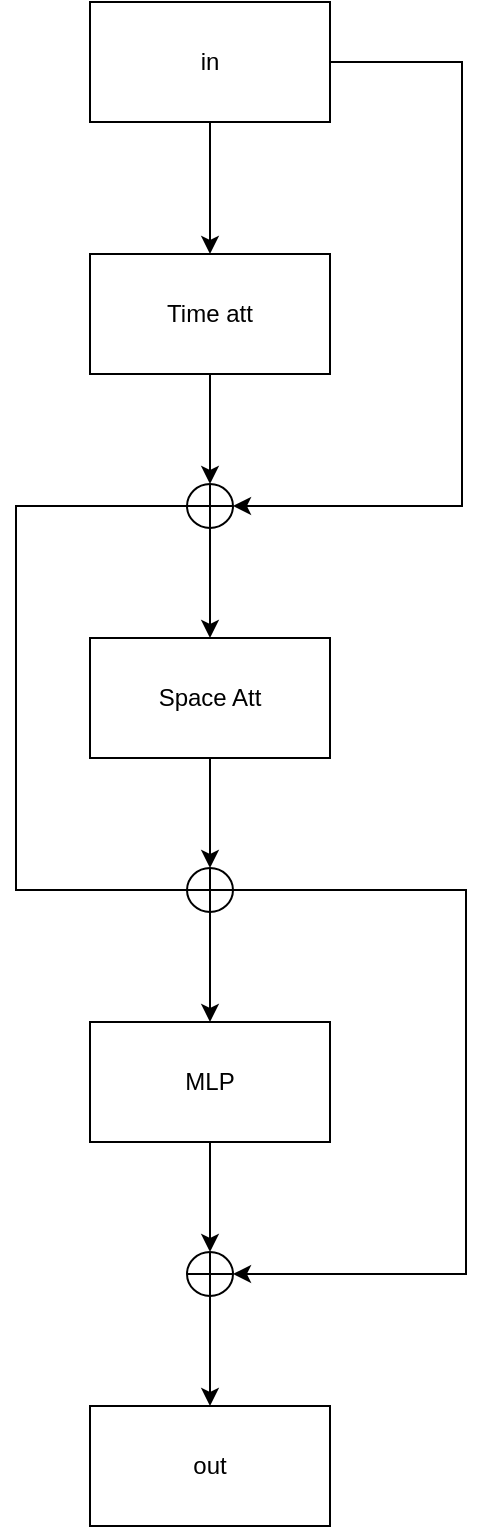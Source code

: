 <mxfile version="16.5.1" type="device" pages="4"><diagram id="JJDnYeJcHWKxNspa1NH0" name="TimeSFormer"><mxGraphModel dx="1531" dy="1115" grid="0" gridSize="10" guides="1" tooltips="1" connect="1" arrows="1" fold="1" page="0" pageScale="1" pageWidth="1169" pageHeight="827" math="0" shadow="0"><root><mxCell id="0"/><mxCell id="1" parent="0"/><mxCell id="ovnmLEkV5xAhvyAgFO9T-3" style="edgeStyle=orthogonalEdgeStyle;rounded=0;orthogonalLoop=1;jettySize=auto;html=1;" edge="1" parent="1" source="ovnmLEkV5xAhvyAgFO9T-1" target="ovnmLEkV5xAhvyAgFO9T-2"><mxGeometry relative="1" as="geometry"/></mxCell><mxCell id="ovnmLEkV5xAhvyAgFO9T-6" style="edgeStyle=orthogonalEdgeStyle;rounded=0;orthogonalLoop=1;jettySize=auto;html=1;entryX=1;entryY=0.5;entryDx=0;entryDy=0;" edge="1" parent="1" source="ovnmLEkV5xAhvyAgFO9T-1" target="ovnmLEkV5xAhvyAgFO9T-4"><mxGeometry relative="1" as="geometry"><Array as="points"><mxPoint x="-467" y="161"/><mxPoint x="-467" y="383"/></Array></mxGeometry></mxCell><mxCell id="ovnmLEkV5xAhvyAgFO9T-1" value="in" style="rounded=0;whiteSpace=wrap;html=1;" vertex="1" parent="1"><mxGeometry x="-653" y="131" width="120" height="60" as="geometry"/></mxCell><mxCell id="ovnmLEkV5xAhvyAgFO9T-5" style="edgeStyle=orthogonalEdgeStyle;rounded=0;orthogonalLoop=1;jettySize=auto;html=1;entryX=0.5;entryY=0;entryDx=0;entryDy=0;" edge="1" parent="1" source="ovnmLEkV5xAhvyAgFO9T-2" target="ovnmLEkV5xAhvyAgFO9T-4"><mxGeometry relative="1" as="geometry"/></mxCell><mxCell id="ovnmLEkV5xAhvyAgFO9T-2" value="Time att" style="rounded=0;whiteSpace=wrap;html=1;" vertex="1" parent="1"><mxGeometry x="-653" y="257" width="120" height="60" as="geometry"/></mxCell><mxCell id="ovnmLEkV5xAhvyAgFO9T-8" style="edgeStyle=orthogonalEdgeStyle;rounded=0;orthogonalLoop=1;jettySize=auto;html=1;" edge="1" parent="1" source="ovnmLEkV5xAhvyAgFO9T-4" target="ovnmLEkV5xAhvyAgFO9T-7"><mxGeometry relative="1" as="geometry"/></mxCell><mxCell id="ovnmLEkV5xAhvyAgFO9T-11" style="edgeStyle=orthogonalEdgeStyle;rounded=0;orthogonalLoop=1;jettySize=auto;html=1;entryX=1;entryY=0.5;entryDx=0;entryDy=0;" edge="1" parent="1" source="ovnmLEkV5xAhvyAgFO9T-4" target="ovnmLEkV5xAhvyAgFO9T-9"><mxGeometry relative="1" as="geometry"><Array as="points"><mxPoint x="-690" y="383"/><mxPoint x="-690" y="575"/></Array></mxGeometry></mxCell><mxCell id="ovnmLEkV5xAhvyAgFO9T-4" value="" style="shape=orEllipse;perimeter=ellipsePerimeter;whiteSpace=wrap;html=1;backgroundOutline=1;" vertex="1" parent="1"><mxGeometry x="-604.5" y="372" width="23" height="22" as="geometry"/></mxCell><mxCell id="ovnmLEkV5xAhvyAgFO9T-10" style="edgeStyle=orthogonalEdgeStyle;rounded=0;orthogonalLoop=1;jettySize=auto;html=1;entryX=0.5;entryY=0;entryDx=0;entryDy=0;" edge="1" parent="1" source="ovnmLEkV5xAhvyAgFO9T-7" target="ovnmLEkV5xAhvyAgFO9T-9"><mxGeometry relative="1" as="geometry"/></mxCell><mxCell id="ovnmLEkV5xAhvyAgFO9T-7" value="Space Att" style="rounded=0;whiteSpace=wrap;html=1;" vertex="1" parent="1"><mxGeometry x="-653" y="449" width="120" height="60" as="geometry"/></mxCell><mxCell id="ovnmLEkV5xAhvyAgFO9T-15" style="edgeStyle=orthogonalEdgeStyle;rounded=0;orthogonalLoop=1;jettySize=auto;html=1;entryX=1;entryY=0.5;entryDx=0;entryDy=0;" edge="1" parent="1" source="ovnmLEkV5xAhvyAgFO9T-9" target="ovnmLEkV5xAhvyAgFO9T-14"><mxGeometry relative="1" as="geometry"><Array as="points"><mxPoint x="-465" y="575"/><mxPoint x="-465" y="767"/></Array></mxGeometry></mxCell><mxCell id="ovnmLEkV5xAhvyAgFO9T-16" style="edgeStyle=orthogonalEdgeStyle;rounded=0;orthogonalLoop=1;jettySize=auto;html=1;" edge="1" parent="1" source="ovnmLEkV5xAhvyAgFO9T-9" target="ovnmLEkV5xAhvyAgFO9T-13"><mxGeometry relative="1" as="geometry"/></mxCell><mxCell id="ovnmLEkV5xAhvyAgFO9T-9" value="" style="shape=orEllipse;perimeter=ellipsePerimeter;whiteSpace=wrap;html=1;backgroundOutline=1;" vertex="1" parent="1"><mxGeometry x="-604.5" y="564" width="23" height="22" as="geometry"/></mxCell><mxCell id="ovnmLEkV5xAhvyAgFO9T-17" style="edgeStyle=orthogonalEdgeStyle;rounded=0;orthogonalLoop=1;jettySize=auto;html=1;entryX=0.5;entryY=0;entryDx=0;entryDy=0;" edge="1" parent="1" source="ovnmLEkV5xAhvyAgFO9T-13" target="ovnmLEkV5xAhvyAgFO9T-14"><mxGeometry relative="1" as="geometry"/></mxCell><mxCell id="ovnmLEkV5xAhvyAgFO9T-13" value="MLP" style="rounded=0;whiteSpace=wrap;html=1;" vertex="1" parent="1"><mxGeometry x="-653" y="641" width="120" height="60" as="geometry"/></mxCell><mxCell id="ovnmLEkV5xAhvyAgFO9T-19" style="edgeStyle=orthogonalEdgeStyle;rounded=0;orthogonalLoop=1;jettySize=auto;html=1;" edge="1" parent="1" source="ovnmLEkV5xAhvyAgFO9T-14" target="ovnmLEkV5xAhvyAgFO9T-18"><mxGeometry relative="1" as="geometry"/></mxCell><mxCell id="ovnmLEkV5xAhvyAgFO9T-14" value="" style="shape=orEllipse;perimeter=ellipsePerimeter;whiteSpace=wrap;html=1;backgroundOutline=1;" vertex="1" parent="1"><mxGeometry x="-604.5" y="756" width="23" height="22" as="geometry"/></mxCell><mxCell id="ovnmLEkV5xAhvyAgFO9T-18" value="out" style="rounded=0;whiteSpace=wrap;html=1;" vertex="1" parent="1"><mxGeometry x="-653" y="833" width="120" height="60" as="geometry"/></mxCell></root></mxGraphModel></diagram><diagram id="9PQQbN0D7bxH7EXGZtPE" name="Adapter"><mxGraphModel dx="1796" dy="1622" grid="0" gridSize="10" guides="1" tooltips="1" connect="1" arrows="1" fold="1" page="1" pageScale="1" pageWidth="1169" pageHeight="827" math="0" shadow="0"><root><mxCell id="yl2LVaqMwLpwz9olfKUo-0"/><mxCell id="yl2LVaqMwLpwz9olfKUo-1" parent="yl2LVaqMwLpwz9olfKUo-0"/><mxCell id="o_lW2avrvo4OR41x7L1P-0" value="Option 1" style="text;html=1;strokeColor=none;fillColor=none;align=center;verticalAlign=middle;whiteSpace=wrap;rounded=0;" vertex="1" parent="yl2LVaqMwLpwz9olfKUo-1"><mxGeometry x="-1158" y="10" width="60" height="30" as="geometry"/></mxCell><mxCell id="o_lW2avrvo4OR41x7L1P-1" style="edgeStyle=orthogonalEdgeStyle;rounded=0;orthogonalLoop=1;jettySize=auto;html=1;" edge="1" parent="yl2LVaqMwLpwz9olfKUo-1" source="o_lW2avrvo4OR41x7L1P-3" target="o_lW2avrvo4OR41x7L1P-5"><mxGeometry relative="1" as="geometry"/></mxCell><mxCell id="o_lW2avrvo4OR41x7L1P-2" style="edgeStyle=orthogonalEdgeStyle;rounded=0;orthogonalLoop=1;jettySize=auto;html=1;entryX=1;entryY=0.5;entryDx=0;entryDy=0;" edge="1" parent="yl2LVaqMwLpwz9olfKUo-1" source="o_lW2avrvo4OR41x7L1P-3" target="o_lW2avrvo4OR41x7L1P-8"><mxGeometry relative="1" as="geometry"><Array as="points"><mxPoint x="-793" y="59"/><mxPoint x="-793" y="281"/></Array></mxGeometry></mxCell><mxCell id="o_lW2avrvo4OR41x7L1P-3" value="in" style="rounded=0;whiteSpace=wrap;html=1;" vertex="1" parent="yl2LVaqMwLpwz9olfKUo-1"><mxGeometry x="-979" y="29" width="120" height="60" as="geometry"/></mxCell><mxCell id="o_lW2avrvo4OR41x7L1P-24" style="edgeStyle=orthogonalEdgeStyle;rounded=0;orthogonalLoop=1;jettySize=auto;html=1;" edge="1" parent="yl2LVaqMwLpwz9olfKUo-1" source="o_lW2avrvo4OR41x7L1P-5" target="o_lW2avrvo4OR41x7L1P-21"><mxGeometry relative="1" as="geometry"/></mxCell><mxCell id="o_lW2avrvo4OR41x7L1P-5" value="Time att" style="rounded=0;whiteSpace=wrap;html=1;" vertex="1" parent="yl2LVaqMwLpwz9olfKUo-1"><mxGeometry x="-979" y="112" width="120" height="60" as="geometry"/></mxCell><mxCell id="o_lW2avrvo4OR41x7L1P-6" style="edgeStyle=orthogonalEdgeStyle;rounded=0;orthogonalLoop=1;jettySize=auto;html=1;" edge="1" parent="yl2LVaqMwLpwz9olfKUo-1" source="o_lW2avrvo4OR41x7L1P-8" target="o_lW2avrvo4OR41x7L1P-10"><mxGeometry relative="1" as="geometry"/></mxCell><mxCell id="o_lW2avrvo4OR41x7L1P-7" style="edgeStyle=orthogonalEdgeStyle;rounded=0;orthogonalLoop=1;jettySize=auto;html=1;entryX=0;entryY=0.5;entryDx=0;entryDy=0;" edge="1" parent="yl2LVaqMwLpwz9olfKUo-1" source="o_lW2avrvo4OR41x7L1P-8" target="o_lW2avrvo4OR41x7L1P-13"><mxGeometry relative="1" as="geometry"><Array as="points"><mxPoint x="-1013" y="281"/><mxPoint x="-1013" y="491"/></Array></mxGeometry></mxCell><mxCell id="o_lW2avrvo4OR41x7L1P-8" value="" style="shape=orEllipse;perimeter=ellipsePerimeter;whiteSpace=wrap;html=1;backgroundOutline=1;" vertex="1" parent="yl2LVaqMwLpwz9olfKUo-1"><mxGeometry x="-930.5" y="270" width="23" height="22" as="geometry"/></mxCell><mxCell id="o_lW2avrvo4OR41x7L1P-28" style="edgeStyle=orthogonalEdgeStyle;rounded=0;orthogonalLoop=1;jettySize=auto;html=1;" edge="1" parent="yl2LVaqMwLpwz9olfKUo-1" source="o_lW2avrvo4OR41x7L1P-10" target="o_lW2avrvo4OR41x7L1P-27"><mxGeometry relative="1" as="geometry"/></mxCell><mxCell id="o_lW2avrvo4OR41x7L1P-10" value="Space Att" style="rounded=0;whiteSpace=wrap;html=1;" vertex="1" parent="yl2LVaqMwLpwz9olfKUo-1"><mxGeometry x="-979" y="308" width="120" height="60" as="geometry"/></mxCell><mxCell id="o_lW2avrvo4OR41x7L1P-11" style="edgeStyle=orthogonalEdgeStyle;rounded=0;orthogonalLoop=1;jettySize=auto;html=1;entryX=1;entryY=0.5;entryDx=0;entryDy=0;" edge="1" parent="yl2LVaqMwLpwz9olfKUo-1" source="o_lW2avrvo4OR41x7L1P-13" target="o_lW2avrvo4OR41x7L1P-17"><mxGeometry relative="1" as="geometry"><Array as="points"><mxPoint x="-784" y="491"/><mxPoint x="-784" y="693"/></Array></mxGeometry></mxCell><mxCell id="o_lW2avrvo4OR41x7L1P-12" style="edgeStyle=orthogonalEdgeStyle;rounded=0;orthogonalLoop=1;jettySize=auto;html=1;" edge="1" parent="yl2LVaqMwLpwz9olfKUo-1" source="o_lW2avrvo4OR41x7L1P-13" target="o_lW2avrvo4OR41x7L1P-15"><mxGeometry relative="1" as="geometry"/></mxCell><mxCell id="o_lW2avrvo4OR41x7L1P-13" value="" style="shape=orEllipse;perimeter=ellipsePerimeter;whiteSpace=wrap;html=1;backgroundOutline=1;" vertex="1" parent="yl2LVaqMwLpwz9olfKUo-1"><mxGeometry x="-930.5" y="480" width="23" height="22" as="geometry"/></mxCell><mxCell id="o_lW2avrvo4OR41x7L1P-31" style="edgeStyle=orthogonalEdgeStyle;rounded=0;orthogonalLoop=1;jettySize=auto;html=1;" edge="1" parent="yl2LVaqMwLpwz9olfKUo-1" source="o_lW2avrvo4OR41x7L1P-15" target="o_lW2avrvo4OR41x7L1P-30"><mxGeometry relative="1" as="geometry"/></mxCell><mxCell id="o_lW2avrvo4OR41x7L1P-15" value="MLP" style="rounded=0;whiteSpace=wrap;html=1;" vertex="1" parent="yl2LVaqMwLpwz9olfKUo-1"><mxGeometry x="-979" y="522" width="120" height="60" as="geometry"/></mxCell><mxCell id="o_lW2avrvo4OR41x7L1P-16" style="edgeStyle=orthogonalEdgeStyle;rounded=0;orthogonalLoop=1;jettySize=auto;html=1;" edge="1" parent="yl2LVaqMwLpwz9olfKUo-1" source="o_lW2avrvo4OR41x7L1P-17" target="o_lW2avrvo4OR41x7L1P-18"><mxGeometry relative="1" as="geometry"/></mxCell><mxCell id="o_lW2avrvo4OR41x7L1P-17" value="" style="shape=orEllipse;perimeter=ellipsePerimeter;whiteSpace=wrap;html=1;backgroundOutline=1;" vertex="1" parent="yl2LVaqMwLpwz9olfKUo-1"><mxGeometry x="-930.5" y="682" width="23" height="22" as="geometry"/></mxCell><mxCell id="o_lW2avrvo4OR41x7L1P-18" value="out" style="rounded=0;whiteSpace=wrap;html=1;" vertex="1" parent="yl2LVaqMwLpwz9olfKUo-1"><mxGeometry x="-979" y="731" width="120" height="60" as="geometry"/></mxCell><mxCell id="o_lW2avrvo4OR41x7L1P-19" value="" style="endArrow=none;html=1;rounded=0;" edge="1" parent="yl2LVaqMwLpwz9olfKUo-1"><mxGeometry width="50" height="50" relative="1" as="geometry"><mxPoint x="-586" y="797" as="sourcePoint"/><mxPoint x="-586" y="20" as="targetPoint"/></mxGeometry></mxCell><mxCell id="o_lW2avrvo4OR41x7L1P-20" value="Option 2" style="text;html=1;strokeColor=none;fillColor=none;align=center;verticalAlign=middle;whiteSpace=wrap;rounded=0;" vertex="1" parent="yl2LVaqMwLpwz9olfKUo-1"><mxGeometry x="-540" y="10" width="60" height="30" as="geometry"/></mxCell><mxCell id="o_lW2avrvo4OR41x7L1P-26" style="edgeStyle=orthogonalEdgeStyle;rounded=0;orthogonalLoop=1;jettySize=auto;html=1;entryX=0.5;entryY=0;entryDx=0;entryDy=0;" edge="1" parent="yl2LVaqMwLpwz9olfKUo-1" source="o_lW2avrvo4OR41x7L1P-21" target="o_lW2avrvo4OR41x7L1P-8"><mxGeometry relative="1" as="geometry"/></mxCell><mxCell id="o_lW2avrvo4OR41x7L1P-21" value="Adapter Layer" style="rounded=1;whiteSpace=wrap;html=1;fillColor=#dae8fc;strokeColor=#6c8ebf;" vertex="1" parent="yl2LVaqMwLpwz9olfKUo-1"><mxGeometry x="-979" y="191" width="120" height="60" as="geometry"/></mxCell><mxCell id="o_lW2avrvo4OR41x7L1P-29" style="edgeStyle=orthogonalEdgeStyle;rounded=0;orthogonalLoop=1;jettySize=auto;html=1;entryX=0.5;entryY=0;entryDx=0;entryDy=0;" edge="1" parent="yl2LVaqMwLpwz9olfKUo-1" source="o_lW2avrvo4OR41x7L1P-27" target="o_lW2avrvo4OR41x7L1P-13"><mxGeometry relative="1" as="geometry"/></mxCell><mxCell id="o_lW2avrvo4OR41x7L1P-27" value="Adapter Layer" style="rounded=1;whiteSpace=wrap;html=1;fillColor=#dae8fc;strokeColor=#6c8ebf;" vertex="1" parent="yl2LVaqMwLpwz9olfKUo-1"><mxGeometry x="-979" y="383.5" width="120" height="60" as="geometry"/></mxCell><mxCell id="o_lW2avrvo4OR41x7L1P-32" style="edgeStyle=orthogonalEdgeStyle;rounded=0;orthogonalLoop=1;jettySize=auto;html=1;entryX=0.5;entryY=0;entryDx=0;entryDy=0;" edge="1" parent="yl2LVaqMwLpwz9olfKUo-1" source="o_lW2avrvo4OR41x7L1P-30" target="o_lW2avrvo4OR41x7L1P-17"><mxGeometry relative="1" as="geometry"/></mxCell><mxCell id="o_lW2avrvo4OR41x7L1P-30" value="Adapter Layer" style="rounded=1;whiteSpace=wrap;html=1;fillColor=#dae8fc;strokeColor=#6c8ebf;" vertex="1" parent="yl2LVaqMwLpwz9olfKUo-1"><mxGeometry x="-979" y="602" width="120" height="60" as="geometry"/></mxCell><mxCell id="o_lW2avrvo4OR41x7L1P-33" style="edgeStyle=orthogonalEdgeStyle;rounded=0;orthogonalLoop=1;jettySize=auto;html=1;" edge="1" parent="yl2LVaqMwLpwz9olfKUo-1" source="o_lW2avrvo4OR41x7L1P-35" target="o_lW2avrvo4OR41x7L1P-37"><mxGeometry relative="1" as="geometry"/></mxCell><mxCell id="o_lW2avrvo4OR41x7L1P-34" style="edgeStyle=orthogonalEdgeStyle;rounded=0;orthogonalLoop=1;jettySize=auto;html=1;entryX=1;entryY=0.5;entryDx=0;entryDy=0;" edge="1" parent="yl2LVaqMwLpwz9olfKUo-1" source="o_lW2avrvo4OR41x7L1P-35" target="o_lW2avrvo4OR41x7L1P-40"><mxGeometry relative="1" as="geometry"><Array as="points"><mxPoint x="-197" y="63"/><mxPoint x="-197" y="226"/></Array></mxGeometry></mxCell><mxCell id="o_lW2avrvo4OR41x7L1P-35" value="in" style="rounded=0;whiteSpace=wrap;html=1;" vertex="1" parent="yl2LVaqMwLpwz9olfKUo-1"><mxGeometry x="-383" y="33" width="120" height="60" as="geometry"/></mxCell><mxCell id="o_lW2avrvo4OR41x7L1P-57" style="edgeStyle=orthogonalEdgeStyle;rounded=0;orthogonalLoop=1;jettySize=auto;html=1;entryX=0.5;entryY=0;entryDx=0;entryDy=0;" edge="1" parent="yl2LVaqMwLpwz9olfKUo-1" source="o_lW2avrvo4OR41x7L1P-37" target="o_lW2avrvo4OR41x7L1P-40"><mxGeometry relative="1" as="geometry"/></mxCell><mxCell id="o_lW2avrvo4OR41x7L1P-37" value="Time att" style="rounded=0;whiteSpace=wrap;html=1;" vertex="1" parent="yl2LVaqMwLpwz9olfKUo-1"><mxGeometry x="-383" y="116" width="120" height="60" as="geometry"/></mxCell><mxCell id="o_lW2avrvo4OR41x7L1P-38" style="edgeStyle=orthogonalEdgeStyle;rounded=0;orthogonalLoop=1;jettySize=auto;html=1;" edge="1" parent="yl2LVaqMwLpwz9olfKUo-1" source="o_lW2avrvo4OR41x7L1P-40" target="o_lW2avrvo4OR41x7L1P-42"><mxGeometry relative="1" as="geometry"/></mxCell><mxCell id="o_lW2avrvo4OR41x7L1P-39" style="edgeStyle=orthogonalEdgeStyle;rounded=0;orthogonalLoop=1;jettySize=auto;html=1;entryX=0;entryY=0.5;entryDx=0;entryDy=0;" edge="1" parent="yl2LVaqMwLpwz9olfKUo-1" source="o_lW2avrvo4OR41x7L1P-40" target="o_lW2avrvo4OR41x7L1P-45"><mxGeometry relative="1" as="geometry"><Array as="points"><mxPoint x="-417" y="226"/><mxPoint x="-417" y="495"/></Array></mxGeometry></mxCell><mxCell id="o_lW2avrvo4OR41x7L1P-40" value="" style="shape=orEllipse;perimeter=ellipsePerimeter;whiteSpace=wrap;html=1;backgroundOutline=1;" vertex="1" parent="yl2LVaqMwLpwz9olfKUo-1"><mxGeometry x="-334.5" y="215" width="23" height="22" as="geometry"/></mxCell><mxCell id="o_lW2avrvo4OR41x7L1P-41" style="edgeStyle=orthogonalEdgeStyle;rounded=0;orthogonalLoop=1;jettySize=auto;html=1;" edge="1" parent="yl2LVaqMwLpwz9olfKUo-1" source="o_lW2avrvo4OR41x7L1P-42" target="o_lW2avrvo4OR41x7L1P-54"><mxGeometry relative="1" as="geometry"/></mxCell><mxCell id="o_lW2avrvo4OR41x7L1P-42" value="Space Att" style="rounded=0;whiteSpace=wrap;html=1;" vertex="1" parent="yl2LVaqMwLpwz9olfKUo-1"><mxGeometry x="-383" y="282" width="120" height="60" as="geometry"/></mxCell><mxCell id="o_lW2avrvo4OR41x7L1P-43" style="edgeStyle=orthogonalEdgeStyle;rounded=0;orthogonalLoop=1;jettySize=auto;html=1;entryX=1;entryY=0.5;entryDx=0;entryDy=0;" edge="1" parent="yl2LVaqMwLpwz9olfKUo-1" source="o_lW2avrvo4OR41x7L1P-45" target="o_lW2avrvo4OR41x7L1P-49"><mxGeometry relative="1" as="geometry"><Array as="points"><mxPoint x="-188" y="495"/><mxPoint x="-188" y="697"/></Array></mxGeometry></mxCell><mxCell id="o_lW2avrvo4OR41x7L1P-44" style="edgeStyle=orthogonalEdgeStyle;rounded=0;orthogonalLoop=1;jettySize=auto;html=1;" edge="1" parent="yl2LVaqMwLpwz9olfKUo-1" source="o_lW2avrvo4OR41x7L1P-45" target="o_lW2avrvo4OR41x7L1P-47"><mxGeometry relative="1" as="geometry"/></mxCell><mxCell id="o_lW2avrvo4OR41x7L1P-45" value="" style="shape=orEllipse;perimeter=ellipsePerimeter;whiteSpace=wrap;html=1;backgroundOutline=1;" vertex="1" parent="yl2LVaqMwLpwz9olfKUo-1"><mxGeometry x="-334.5" y="484" width="23" height="22" as="geometry"/></mxCell><mxCell id="o_lW2avrvo4OR41x7L1P-46" style="edgeStyle=orthogonalEdgeStyle;rounded=0;orthogonalLoop=1;jettySize=auto;html=1;" edge="1" parent="yl2LVaqMwLpwz9olfKUo-1" source="o_lW2avrvo4OR41x7L1P-47" target="o_lW2avrvo4OR41x7L1P-56"><mxGeometry relative="1" as="geometry"/></mxCell><mxCell id="o_lW2avrvo4OR41x7L1P-47" value="MLP" style="rounded=0;whiteSpace=wrap;html=1;" vertex="1" parent="yl2LVaqMwLpwz9olfKUo-1"><mxGeometry x="-383" y="526" width="120" height="60" as="geometry"/></mxCell><mxCell id="o_lW2avrvo4OR41x7L1P-48" style="edgeStyle=orthogonalEdgeStyle;rounded=0;orthogonalLoop=1;jettySize=auto;html=1;" edge="1" parent="yl2LVaqMwLpwz9olfKUo-1" source="o_lW2avrvo4OR41x7L1P-49" target="o_lW2avrvo4OR41x7L1P-50"><mxGeometry relative="1" as="geometry"/></mxCell><mxCell id="o_lW2avrvo4OR41x7L1P-49" value="" style="shape=orEllipse;perimeter=ellipsePerimeter;whiteSpace=wrap;html=1;backgroundOutline=1;" vertex="1" parent="yl2LVaqMwLpwz9olfKUo-1"><mxGeometry x="-334.5" y="686" width="23" height="22" as="geometry"/></mxCell><mxCell id="o_lW2avrvo4OR41x7L1P-50" value="out" style="rounded=0;whiteSpace=wrap;html=1;" vertex="1" parent="yl2LVaqMwLpwz9olfKUo-1"><mxGeometry x="-383" y="735" width="120" height="60" as="geometry"/></mxCell><mxCell id="o_lW2avrvo4OR41x7L1P-53" style="edgeStyle=orthogonalEdgeStyle;rounded=0;orthogonalLoop=1;jettySize=auto;html=1;entryX=0.5;entryY=0;entryDx=0;entryDy=0;" edge="1" parent="yl2LVaqMwLpwz9olfKUo-1" source="o_lW2avrvo4OR41x7L1P-54" target="o_lW2avrvo4OR41x7L1P-45"><mxGeometry relative="1" as="geometry"/></mxCell><mxCell id="o_lW2avrvo4OR41x7L1P-54" value="Adapter Layer" style="rounded=1;whiteSpace=wrap;html=1;fillColor=#dae8fc;strokeColor=#6c8ebf;" vertex="1" parent="yl2LVaqMwLpwz9olfKUo-1"><mxGeometry x="-383" y="387.5" width="120" height="60" as="geometry"/></mxCell><mxCell id="o_lW2avrvo4OR41x7L1P-55" style="edgeStyle=orthogonalEdgeStyle;rounded=0;orthogonalLoop=1;jettySize=auto;html=1;entryX=0.5;entryY=0;entryDx=0;entryDy=0;" edge="1" parent="yl2LVaqMwLpwz9olfKUo-1" source="o_lW2avrvo4OR41x7L1P-56" target="o_lW2avrvo4OR41x7L1P-49"><mxGeometry relative="1" as="geometry"/></mxCell><mxCell id="o_lW2avrvo4OR41x7L1P-56" value="Adapter Layer" style="rounded=1;whiteSpace=wrap;html=1;fillColor=#dae8fc;strokeColor=#6c8ebf;" vertex="1" parent="yl2LVaqMwLpwz9olfKUo-1"><mxGeometry x="-383" y="606" width="120" height="60" as="geometry"/></mxCell></root></mxGraphModel></diagram><diagram id="P-KmjOnTRrHbKmfnP5-l" name="Perfix-tuning"><mxGraphModel dx="2069" dy="1372" grid="0" gridSize="10" guides="1" tooltips="1" connect="1" arrows="1" fold="1" page="1" pageScale="1" pageWidth="1169" pageHeight="827" math="0" shadow="0"><root><mxCell id="oSH0s3h3RgIhBZ8mTctu-0"/><mxCell id="oSH0s3h3RgIhBZ8mTctu-1" parent="oSH0s3h3RgIhBZ8mTctu-0"/><mxCell id="4qJVCEMf7OM-Qf2J5TKP-0" style="edgeStyle=orthogonalEdgeStyle;rounded=0;orthogonalLoop=1;jettySize=auto;html=1;" edge="1" parent="oSH0s3h3RgIhBZ8mTctu-1" source="4qJVCEMf7OM-Qf2J5TKP-2" target="4qJVCEMf7OM-Qf2J5TKP-4"><mxGeometry relative="1" as="geometry"/></mxCell><mxCell id="4qJVCEMf7OM-Qf2J5TKP-1" style="edgeStyle=orthogonalEdgeStyle;rounded=0;orthogonalLoop=1;jettySize=auto;html=1;entryX=1;entryY=0.5;entryDx=0;entryDy=0;" edge="1" parent="oSH0s3h3RgIhBZ8mTctu-1" source="4qJVCEMf7OM-Qf2J5TKP-2" target="4qJVCEMf7OM-Qf2J5TKP-7"><mxGeometry relative="1" as="geometry"><Array as="points"><mxPoint x="-747" y="60"/><mxPoint x="-747" y="282"/></Array></mxGeometry></mxCell><mxCell id="4qJVCEMf7OM-Qf2J5TKP-2" value="in" style="rounded=0;whiteSpace=wrap;html=1;" vertex="1" parent="oSH0s3h3RgIhBZ8mTctu-1"><mxGeometry x="-933" y="30" width="120" height="60" as="geometry"/></mxCell><mxCell id="4qJVCEMf7OM-Qf2J5TKP-3" style="edgeStyle=orthogonalEdgeStyle;rounded=0;orthogonalLoop=1;jettySize=auto;html=1;entryX=0.5;entryY=0;entryDx=0;entryDy=0;" edge="1" parent="oSH0s3h3RgIhBZ8mTctu-1" source="4qJVCEMf7OM-Qf2J5TKP-4" target="4qJVCEMf7OM-Qf2J5TKP-7"><mxGeometry relative="1" as="geometry"/></mxCell><mxCell id="81eLgQMDphGmTu1_aE2c-21" style="edgeStyle=orthogonalEdgeStyle;rounded=0;orthogonalLoop=1;jettySize=auto;html=1;entryX=0.002;entryY=0.451;entryDx=0;entryDy=0;entryPerimeter=0;" edge="1" parent="oSH0s3h3RgIhBZ8mTctu-1" source="4qJVCEMf7OM-Qf2J5TKP-4" target="81eLgQMDphGmTu1_aE2c-20"><mxGeometry relative="1" as="geometry"/></mxCell><mxCell id="4qJVCEMf7OM-Qf2J5TKP-4" value="Time att" style="rounded=0;whiteSpace=wrap;html=1;fillColor=#f5f5f5;fontColor=#333333;strokeColor=#666666;" vertex="1" parent="oSH0s3h3RgIhBZ8mTctu-1"><mxGeometry x="-933" y="156" width="120" height="60" as="geometry"/></mxCell><mxCell id="4qJVCEMf7OM-Qf2J5TKP-5" style="edgeStyle=orthogonalEdgeStyle;rounded=0;orthogonalLoop=1;jettySize=auto;html=1;" edge="1" parent="oSH0s3h3RgIhBZ8mTctu-1" source="4qJVCEMf7OM-Qf2J5TKP-7" target="4qJVCEMf7OM-Qf2J5TKP-9"><mxGeometry relative="1" as="geometry"/></mxCell><mxCell id="4qJVCEMf7OM-Qf2J5TKP-6" style="edgeStyle=orthogonalEdgeStyle;rounded=0;orthogonalLoop=1;jettySize=auto;html=1;entryX=1;entryY=0.5;entryDx=0;entryDy=0;" edge="1" parent="oSH0s3h3RgIhBZ8mTctu-1" source="4qJVCEMf7OM-Qf2J5TKP-7" target="4qJVCEMf7OM-Qf2J5TKP-12"><mxGeometry relative="1" as="geometry"><Array as="points"><mxPoint x="-970" y="282"/><mxPoint x="-970" y="474"/></Array></mxGeometry></mxCell><mxCell id="4qJVCEMf7OM-Qf2J5TKP-7" value="" style="shape=orEllipse;perimeter=ellipsePerimeter;whiteSpace=wrap;html=1;backgroundOutline=1;" vertex="1" parent="oSH0s3h3RgIhBZ8mTctu-1"><mxGeometry x="-884.5" y="271" width="23" height="22" as="geometry"/></mxCell><mxCell id="4qJVCEMf7OM-Qf2J5TKP-8" style="edgeStyle=orthogonalEdgeStyle;rounded=0;orthogonalLoop=1;jettySize=auto;html=1;entryX=0.5;entryY=0;entryDx=0;entryDy=0;" edge="1" parent="oSH0s3h3RgIhBZ8mTctu-1" source="4qJVCEMf7OM-Qf2J5TKP-9" target="4qJVCEMf7OM-Qf2J5TKP-12"><mxGeometry relative="1" as="geometry"/></mxCell><mxCell id="81eLgQMDphGmTu1_aE2c-22" style="edgeStyle=orthogonalEdgeStyle;rounded=0;orthogonalLoop=1;jettySize=auto;html=1;entryX=0;entryY=0.5;entryDx=0;entryDy=0;" edge="1" parent="oSH0s3h3RgIhBZ8mTctu-1" source="4qJVCEMf7OM-Qf2J5TKP-9" target="81eLgQMDphGmTu1_aE2c-20"><mxGeometry relative="1" as="geometry"/></mxCell><mxCell id="4qJVCEMf7OM-Qf2J5TKP-9" value="Space Att" style="rounded=0;whiteSpace=wrap;html=1;fillColor=#f5f5f5;fontColor=#333333;strokeColor=#666666;" vertex="1" parent="oSH0s3h3RgIhBZ8mTctu-1"><mxGeometry x="-933" y="348" width="120" height="60" as="geometry"/></mxCell><mxCell id="4qJVCEMf7OM-Qf2J5TKP-10" style="edgeStyle=orthogonalEdgeStyle;rounded=0;orthogonalLoop=1;jettySize=auto;html=1;entryX=1;entryY=0.5;entryDx=0;entryDy=0;" edge="1" parent="oSH0s3h3RgIhBZ8mTctu-1" source="4qJVCEMf7OM-Qf2J5TKP-12" target="4qJVCEMf7OM-Qf2J5TKP-16"><mxGeometry relative="1" as="geometry"><Array as="points"><mxPoint x="-745" y="474"/><mxPoint x="-745" y="666"/></Array></mxGeometry></mxCell><mxCell id="4qJVCEMf7OM-Qf2J5TKP-11" style="edgeStyle=orthogonalEdgeStyle;rounded=0;orthogonalLoop=1;jettySize=auto;html=1;" edge="1" parent="oSH0s3h3RgIhBZ8mTctu-1" source="4qJVCEMf7OM-Qf2J5TKP-12" target="4qJVCEMf7OM-Qf2J5TKP-14"><mxGeometry relative="1" as="geometry"/></mxCell><mxCell id="4qJVCEMf7OM-Qf2J5TKP-12" value="" style="shape=orEllipse;perimeter=ellipsePerimeter;whiteSpace=wrap;html=1;backgroundOutline=1;" vertex="1" parent="oSH0s3h3RgIhBZ8mTctu-1"><mxGeometry x="-884.5" y="463" width="23" height="22" as="geometry"/></mxCell><mxCell id="4qJVCEMf7OM-Qf2J5TKP-13" style="edgeStyle=orthogonalEdgeStyle;rounded=0;orthogonalLoop=1;jettySize=auto;html=1;entryX=0.5;entryY=0;entryDx=0;entryDy=0;" edge="1" parent="oSH0s3h3RgIhBZ8mTctu-1" source="4qJVCEMf7OM-Qf2J5TKP-14" target="4qJVCEMf7OM-Qf2J5TKP-16"><mxGeometry relative="1" as="geometry"/></mxCell><mxCell id="4qJVCEMf7OM-Qf2J5TKP-14" value="MLP" style="rounded=0;whiteSpace=wrap;html=1;" vertex="1" parent="oSH0s3h3RgIhBZ8mTctu-1"><mxGeometry x="-933" y="540" width="120" height="60" as="geometry"/></mxCell><mxCell id="4qJVCEMf7OM-Qf2J5TKP-15" style="edgeStyle=orthogonalEdgeStyle;rounded=0;orthogonalLoop=1;jettySize=auto;html=1;" edge="1" parent="oSH0s3h3RgIhBZ8mTctu-1" source="4qJVCEMf7OM-Qf2J5TKP-16" target="4qJVCEMf7OM-Qf2J5TKP-17"><mxGeometry relative="1" as="geometry"/></mxCell><mxCell id="4qJVCEMf7OM-Qf2J5TKP-16" value="" style="shape=orEllipse;perimeter=ellipsePerimeter;whiteSpace=wrap;html=1;backgroundOutline=1;" vertex="1" parent="oSH0s3h3RgIhBZ8mTctu-1"><mxGeometry x="-884.5" y="655" width="23" height="22" as="geometry"/></mxCell><mxCell id="4qJVCEMf7OM-Qf2J5TKP-17" value="out" style="rounded=0;whiteSpace=wrap;html=1;" vertex="1" parent="oSH0s3h3RgIhBZ8mTctu-1"><mxGeometry x="-933" y="732" width="120" height="60" as="geometry"/></mxCell><mxCell id="81eLgQMDphGmTu1_aE2c-13" style="edgeStyle=orthogonalEdgeStyle;rounded=0;orthogonalLoop=1;jettySize=auto;html=1;" edge="1" parent="oSH0s3h3RgIhBZ8mTctu-1" source="81eLgQMDphGmTu1_aE2c-0" target="81eLgQMDphGmTu1_aE2c-1"><mxGeometry relative="1" as="geometry"/></mxCell><mxCell id="81eLgQMDphGmTu1_aE2c-14" style="edgeStyle=orthogonalEdgeStyle;rounded=0;orthogonalLoop=1;jettySize=auto;html=1;" edge="1" parent="oSH0s3h3RgIhBZ8mTctu-1" source="81eLgQMDphGmTu1_aE2c-0" target="81eLgQMDphGmTu1_aE2c-2"><mxGeometry relative="1" as="geometry"/></mxCell><mxCell id="81eLgQMDphGmTu1_aE2c-15" style="edgeStyle=orthogonalEdgeStyle;rounded=0;orthogonalLoop=1;jettySize=auto;html=1;entryX=0.5;entryY=0;entryDx=0;entryDy=0;" edge="1" parent="oSH0s3h3RgIhBZ8mTctu-1" source="81eLgQMDphGmTu1_aE2c-0" target="81eLgQMDphGmTu1_aE2c-3"><mxGeometry relative="1" as="geometry"/></mxCell><mxCell id="81eLgQMDphGmTu1_aE2c-0" value="Hidden States" style="rounded=1;whiteSpace=wrap;html=1;" vertex="1" parent="oSH0s3h3RgIhBZ8mTctu-1"><mxGeometry x="-588.5" y="20" width="205" height="60" as="geometry"/></mxCell><mxCell id="81eLgQMDphGmTu1_aE2c-12" style="edgeStyle=orthogonalEdgeStyle;rounded=0;orthogonalLoop=1;jettySize=auto;html=1;" edge="1" parent="oSH0s3h3RgIhBZ8mTctu-1" source="81eLgQMDphGmTu1_aE2c-1" target="81eLgQMDphGmTu1_aE2c-4"><mxGeometry relative="1" as="geometry"/></mxCell><mxCell id="81eLgQMDphGmTu1_aE2c-1" value="Wq" style="whiteSpace=wrap;html=1;aspect=fixed;" vertex="1" parent="oSH0s3h3RgIhBZ8mTctu-1"><mxGeometry x="-584" y="112" width="48" height="48" as="geometry"/></mxCell><mxCell id="81eLgQMDphGmTu1_aE2c-10" style="edgeStyle=orthogonalEdgeStyle;rounded=0;orthogonalLoop=1;jettySize=auto;html=1;" edge="1" parent="oSH0s3h3RgIhBZ8mTctu-1" source="81eLgQMDphGmTu1_aE2c-2" target="81eLgQMDphGmTu1_aE2c-5"><mxGeometry relative="1" as="geometry"/></mxCell><mxCell id="81eLgQMDphGmTu1_aE2c-2" value="Wk" style="whiteSpace=wrap;html=1;aspect=fixed;" vertex="1" parent="oSH0s3h3RgIhBZ8mTctu-1"><mxGeometry x="-510" y="112" width="48" height="48" as="geometry"/></mxCell><mxCell id="81eLgQMDphGmTu1_aE2c-11" style="edgeStyle=orthogonalEdgeStyle;rounded=0;orthogonalLoop=1;jettySize=auto;html=1;" edge="1" parent="oSH0s3h3RgIhBZ8mTctu-1" source="81eLgQMDphGmTu1_aE2c-3" target="81eLgQMDphGmTu1_aE2c-6"><mxGeometry relative="1" as="geometry"/></mxCell><mxCell id="81eLgQMDphGmTu1_aE2c-3" value="Wv" style="whiteSpace=wrap;html=1;aspect=fixed;" vertex="1" parent="oSH0s3h3RgIhBZ8mTctu-1"><mxGeometry x="-437" y="112" width="48" height="48" as="geometry"/></mxCell><mxCell id="81eLgQMDphGmTu1_aE2c-17" style="edgeStyle=orthogonalEdgeStyle;rounded=0;orthogonalLoop=1;jettySize=auto;html=1;" edge="1" parent="oSH0s3h3RgIhBZ8mTctu-1" source="81eLgQMDphGmTu1_aE2c-4" target="81eLgQMDphGmTu1_aE2c-16"><mxGeometry relative="1" as="geometry"><Array as="points"><mxPoint x="-560" y="309"/><mxPoint x="-486" y="309"/></Array></mxGeometry></mxCell><mxCell id="81eLgQMDphGmTu1_aE2c-4" value="Q" style="whiteSpace=wrap;html=1;aspect=fixed;" vertex="1" parent="oSH0s3h3RgIhBZ8mTctu-1"><mxGeometry x="-584" y="192" width="48" height="48" as="geometry"/></mxCell><mxCell id="81eLgQMDphGmTu1_aE2c-18" style="edgeStyle=orthogonalEdgeStyle;rounded=0;orthogonalLoop=1;jettySize=auto;html=1;" edge="1" parent="oSH0s3h3RgIhBZ8mTctu-1" source="81eLgQMDphGmTu1_aE2c-5" target="81eLgQMDphGmTu1_aE2c-16"><mxGeometry relative="1" as="geometry"/></mxCell><mxCell id="81eLgQMDphGmTu1_aE2c-5" value="K" style="whiteSpace=wrap;html=1;aspect=fixed;" vertex="1" parent="oSH0s3h3RgIhBZ8mTctu-1"><mxGeometry x="-510" y="251" width="48" height="48" as="geometry"/></mxCell><mxCell id="81eLgQMDphGmTu1_aE2c-19" style="edgeStyle=orthogonalEdgeStyle;rounded=0;orthogonalLoop=1;jettySize=auto;html=1;" edge="1" parent="oSH0s3h3RgIhBZ8mTctu-1" source="81eLgQMDphGmTu1_aE2c-6" target="81eLgQMDphGmTu1_aE2c-16"><mxGeometry relative="1" as="geometry"><Array as="points"><mxPoint x="-413" y="308"/><mxPoint x="-486" y="308"/></Array></mxGeometry></mxCell><mxCell id="81eLgQMDphGmTu1_aE2c-6" value="V" style="whiteSpace=wrap;html=1;aspect=fixed;" vertex="1" parent="oSH0s3h3RgIhBZ8mTctu-1"><mxGeometry x="-437" y="192" width="48" height="48" as="geometry"/></mxCell><mxCell id="81eLgQMDphGmTu1_aE2c-8" value="Pk" style="rounded=0;whiteSpace=wrap;html=1;fillColor=#f8cecc;strokeColor=#b85450;" vertex="1" parent="oSH0s3h3RgIhBZ8mTctu-1"><mxGeometry x="-538" y="251" width="28" height="48" as="geometry"/></mxCell><mxCell id="81eLgQMDphGmTu1_aE2c-9" value="Pv" style="rounded=0;whiteSpace=wrap;html=1;fillColor=#f8cecc;strokeColor=#b85450;" vertex="1" parent="oSH0s3h3RgIhBZ8mTctu-1"><mxGeometry x="-465" y="192" width="28" height="48" as="geometry"/></mxCell><mxCell id="81eLgQMDphGmTu1_aE2c-20" value="" style="rounded=1;whiteSpace=wrap;html=1;fillColor=none;dashed=1;" vertex="1" parent="oSH0s3h3RgIhBZ8mTctu-1"><mxGeometry x="-616" y="10" width="258" height="388" as="geometry"/></mxCell><mxCell id="81eLgQMDphGmTu1_aE2c-16" value="Attention" style="rounded=1;whiteSpace=wrap;html=1;" vertex="1" parent="oSH0s3h3RgIhBZ8mTctu-1"><mxGeometry x="-588.5" y="322" width="205" height="60" as="geometry"/></mxCell></root></mxGraphModel></diagram><diagram name="Llora" id="N_fN7P54Goa8Gd-qk3mH"><mxGraphModel dx="2438" dy="939" grid="0" gridSize="10" guides="1" tooltips="1" connect="1" arrows="1" fold="1" page="1" pageScale="1" pageWidth="1169" pageHeight="827" math="0" shadow="0"><root><mxCell id="z4DDq0ZFnpgM266hCdT7-0"/><mxCell id="z4DDq0ZFnpgM266hCdT7-1" parent="z4DDq0ZFnpgM266hCdT7-0"/><mxCell id="GOh4fQhdUXP3w0fj5Sba-29" value="" style="rounded=1;whiteSpace=wrap;html=1;fillColor=none;dashed=1;" vertex="1" parent="z4DDq0ZFnpgM266hCdT7-1"><mxGeometry x="-630" y="5" width="458" height="436" as="geometry"/></mxCell><mxCell id="z4DDq0ZFnpgM266hCdT7-2" style="edgeStyle=orthogonalEdgeStyle;rounded=0;orthogonalLoop=1;jettySize=auto;html=1;" edge="1" parent="z4DDq0ZFnpgM266hCdT7-1" source="z4DDq0ZFnpgM266hCdT7-4" target="z4DDq0ZFnpgM266hCdT7-6"><mxGeometry relative="1" as="geometry"/></mxCell><mxCell id="z4DDq0ZFnpgM266hCdT7-3" style="edgeStyle=orthogonalEdgeStyle;rounded=0;orthogonalLoop=1;jettySize=auto;html=1;entryX=1;entryY=0.5;entryDx=0;entryDy=0;" edge="1" parent="z4DDq0ZFnpgM266hCdT7-1" source="z4DDq0ZFnpgM266hCdT7-4" target="z4DDq0ZFnpgM266hCdT7-9"><mxGeometry relative="1" as="geometry"><Array as="points"><mxPoint x="-747" y="60"/><mxPoint x="-747" y="282"/></Array></mxGeometry></mxCell><mxCell id="z4DDq0ZFnpgM266hCdT7-4" value="in" style="rounded=0;whiteSpace=wrap;html=1;" vertex="1" parent="z4DDq0ZFnpgM266hCdT7-1"><mxGeometry x="-933" y="30" width="120" height="60" as="geometry"/></mxCell><mxCell id="z4DDq0ZFnpgM266hCdT7-5" style="edgeStyle=orthogonalEdgeStyle;rounded=0;orthogonalLoop=1;jettySize=auto;html=1;entryX=0.5;entryY=0;entryDx=0;entryDy=0;" edge="1" parent="z4DDq0ZFnpgM266hCdT7-1" source="z4DDq0ZFnpgM266hCdT7-6" target="z4DDq0ZFnpgM266hCdT7-9"><mxGeometry relative="1" as="geometry"/></mxCell><mxCell id="GOh4fQhdUXP3w0fj5Sba-30" style="edgeStyle=orthogonalEdgeStyle;rounded=0;orthogonalLoop=1;jettySize=auto;html=1;" edge="1" parent="z4DDq0ZFnpgM266hCdT7-1" source="z4DDq0ZFnpgM266hCdT7-6" target="GOh4fQhdUXP3w0fj5Sba-29"><mxGeometry relative="1" as="geometry"/></mxCell><mxCell id="z4DDq0ZFnpgM266hCdT7-6" value="Time att" style="rounded=0;whiteSpace=wrap;html=1;fillColor=#f5f5f5;fontColor=#333333;strokeColor=#666666;" vertex="1" parent="z4DDq0ZFnpgM266hCdT7-1"><mxGeometry x="-933" y="156" width="120" height="60" as="geometry"/></mxCell><mxCell id="z4DDq0ZFnpgM266hCdT7-7" style="edgeStyle=orthogonalEdgeStyle;rounded=0;orthogonalLoop=1;jettySize=auto;html=1;" edge="1" parent="z4DDq0ZFnpgM266hCdT7-1" source="z4DDq0ZFnpgM266hCdT7-9" target="z4DDq0ZFnpgM266hCdT7-11"><mxGeometry relative="1" as="geometry"/></mxCell><mxCell id="z4DDq0ZFnpgM266hCdT7-8" style="edgeStyle=orthogonalEdgeStyle;rounded=0;orthogonalLoop=1;jettySize=auto;html=1;entryX=1;entryY=0.5;entryDx=0;entryDy=0;" edge="1" parent="z4DDq0ZFnpgM266hCdT7-1" source="z4DDq0ZFnpgM266hCdT7-9" target="z4DDq0ZFnpgM266hCdT7-14"><mxGeometry relative="1" as="geometry"><Array as="points"><mxPoint x="-970" y="282"/><mxPoint x="-970" y="474"/></Array></mxGeometry></mxCell><mxCell id="z4DDq0ZFnpgM266hCdT7-9" value="" style="shape=orEllipse;perimeter=ellipsePerimeter;whiteSpace=wrap;html=1;backgroundOutline=1;" vertex="1" parent="z4DDq0ZFnpgM266hCdT7-1"><mxGeometry x="-884.5" y="271" width="23" height="22" as="geometry"/></mxCell><mxCell id="z4DDq0ZFnpgM266hCdT7-10" style="edgeStyle=orthogonalEdgeStyle;rounded=0;orthogonalLoop=1;jettySize=auto;html=1;entryX=0.5;entryY=0;entryDx=0;entryDy=0;" edge="1" parent="z4DDq0ZFnpgM266hCdT7-1" source="z4DDq0ZFnpgM266hCdT7-11" target="z4DDq0ZFnpgM266hCdT7-14"><mxGeometry relative="1" as="geometry"/></mxCell><mxCell id="GOh4fQhdUXP3w0fj5Sba-31" style="edgeStyle=orthogonalEdgeStyle;rounded=0;orthogonalLoop=1;jettySize=auto;html=1;" edge="1" parent="z4DDq0ZFnpgM266hCdT7-1" source="z4DDq0ZFnpgM266hCdT7-11" target="GOh4fQhdUXP3w0fj5Sba-29"><mxGeometry relative="1" as="geometry"/></mxCell><mxCell id="z4DDq0ZFnpgM266hCdT7-11" value="Space Att" style="rounded=0;whiteSpace=wrap;html=1;fillColor=#f5f5f5;fontColor=#333333;strokeColor=#666666;" vertex="1" parent="z4DDq0ZFnpgM266hCdT7-1"><mxGeometry x="-933" y="348" width="120" height="60" as="geometry"/></mxCell><mxCell id="z4DDq0ZFnpgM266hCdT7-12" style="edgeStyle=orthogonalEdgeStyle;rounded=0;orthogonalLoop=1;jettySize=auto;html=1;entryX=1;entryY=0.5;entryDx=0;entryDy=0;" edge="1" parent="z4DDq0ZFnpgM266hCdT7-1" source="z4DDq0ZFnpgM266hCdT7-14" target="z4DDq0ZFnpgM266hCdT7-18"><mxGeometry relative="1" as="geometry"><Array as="points"><mxPoint x="-745" y="474"/><mxPoint x="-745" y="666"/></Array></mxGeometry></mxCell><mxCell id="z4DDq0ZFnpgM266hCdT7-13" style="edgeStyle=orthogonalEdgeStyle;rounded=0;orthogonalLoop=1;jettySize=auto;html=1;" edge="1" parent="z4DDq0ZFnpgM266hCdT7-1" source="z4DDq0ZFnpgM266hCdT7-14" target="z4DDq0ZFnpgM266hCdT7-16"><mxGeometry relative="1" as="geometry"/></mxCell><mxCell id="z4DDq0ZFnpgM266hCdT7-14" value="" style="shape=orEllipse;perimeter=ellipsePerimeter;whiteSpace=wrap;html=1;backgroundOutline=1;" vertex="1" parent="z4DDq0ZFnpgM266hCdT7-1"><mxGeometry x="-884.5" y="463" width="23" height="22" as="geometry"/></mxCell><mxCell id="z4DDq0ZFnpgM266hCdT7-15" style="edgeStyle=orthogonalEdgeStyle;rounded=0;orthogonalLoop=1;jettySize=auto;html=1;entryX=0.5;entryY=0;entryDx=0;entryDy=0;" edge="1" parent="z4DDq0ZFnpgM266hCdT7-1" source="z4DDq0ZFnpgM266hCdT7-16" target="z4DDq0ZFnpgM266hCdT7-18"><mxGeometry relative="1" as="geometry"/></mxCell><mxCell id="z4DDq0ZFnpgM266hCdT7-16" value="MLP" style="rounded=0;whiteSpace=wrap;html=1;" vertex="1" parent="z4DDq0ZFnpgM266hCdT7-1"><mxGeometry x="-933" y="540" width="120" height="60" as="geometry"/></mxCell><mxCell id="z4DDq0ZFnpgM266hCdT7-17" style="edgeStyle=orthogonalEdgeStyle;rounded=0;orthogonalLoop=1;jettySize=auto;html=1;" edge="1" parent="z4DDq0ZFnpgM266hCdT7-1" source="z4DDq0ZFnpgM266hCdT7-18" target="z4DDq0ZFnpgM266hCdT7-19"><mxGeometry relative="1" as="geometry"/></mxCell><mxCell id="z4DDq0ZFnpgM266hCdT7-18" value="" style="shape=orEllipse;perimeter=ellipsePerimeter;whiteSpace=wrap;html=1;backgroundOutline=1;" vertex="1" parent="z4DDq0ZFnpgM266hCdT7-1"><mxGeometry x="-884.5" y="655" width="23" height="22" as="geometry"/></mxCell><mxCell id="z4DDq0ZFnpgM266hCdT7-19" value="out" style="rounded=0;whiteSpace=wrap;html=1;" vertex="1" parent="z4DDq0ZFnpgM266hCdT7-1"><mxGeometry x="-933" y="732" width="120" height="60" as="geometry"/></mxCell><mxCell id="GOh4fQhdUXP3w0fj5Sba-3" style="edgeStyle=orthogonalEdgeStyle;rounded=0;orthogonalLoop=1;jettySize=auto;html=1;entryX=0.5;entryY=0;entryDx=0;entryDy=0;" edge="1" parent="z4DDq0ZFnpgM266hCdT7-1" source="45jlX29zOYgQxfUfNw-z-3" target="45jlX29zOYgQxfUfNw-z-5"><mxGeometry relative="1" as="geometry"><Array as="points"><mxPoint x="-401" y="90"/><mxPoint x="-560" y="90"/></Array></mxGeometry></mxCell><mxCell id="GOh4fQhdUXP3w0fj5Sba-4" style="edgeStyle=orthogonalEdgeStyle;rounded=0;orthogonalLoop=1;jettySize=auto;html=1;" edge="1" parent="z4DDq0ZFnpgM266hCdT7-1" source="45jlX29zOYgQxfUfNw-z-3" target="GOh4fQhdUXP3w0fj5Sba-2"><mxGeometry relative="1" as="geometry"><Array as="points"><mxPoint x="-401" y="90"/><mxPoint x="-501" y="90"/></Array></mxGeometry></mxCell><mxCell id="GOh4fQhdUXP3w0fj5Sba-5" style="edgeStyle=orthogonalEdgeStyle;rounded=0;orthogonalLoop=1;jettySize=auto;html=1;" edge="1" parent="z4DDq0ZFnpgM266hCdT7-1" source="45jlX29zOYgQxfUfNw-z-3" target="45jlX29zOYgQxfUfNw-z-7"><mxGeometry relative="1" as="geometry"><Array as="points"><mxPoint x="-401" y="90"/><mxPoint x="-432" y="90"/></Array></mxGeometry></mxCell><mxCell id="GOh4fQhdUXP3w0fj5Sba-7" style="edgeStyle=orthogonalEdgeStyle;rounded=0;orthogonalLoop=1;jettySize=auto;html=1;" edge="1" parent="z4DDq0ZFnpgM266hCdT7-1" source="45jlX29zOYgQxfUfNw-z-3" target="GOh4fQhdUXP3w0fj5Sba-1"><mxGeometry relative="1" as="geometry"><Array as="points"><mxPoint x="-401" y="90"/><mxPoint x="-378" y="90"/></Array></mxGeometry></mxCell><mxCell id="GOh4fQhdUXP3w0fj5Sba-8" style="edgeStyle=orthogonalEdgeStyle;rounded=0;orthogonalLoop=1;jettySize=auto;html=1;" edge="1" parent="z4DDq0ZFnpgM266hCdT7-1" source="45jlX29zOYgQxfUfNw-z-3" target="45jlX29zOYgQxfUfNw-z-9"><mxGeometry relative="1" as="geometry"><Array as="points"><mxPoint x="-401" y="90"/><mxPoint x="-305" y="90"/></Array></mxGeometry></mxCell><mxCell id="GOh4fQhdUXP3w0fj5Sba-9" style="edgeStyle=orthogonalEdgeStyle;rounded=0;orthogonalLoop=1;jettySize=auto;html=1;" edge="1" parent="z4DDq0ZFnpgM266hCdT7-1" source="45jlX29zOYgQxfUfNw-z-3" target="GOh4fQhdUXP3w0fj5Sba-0"><mxGeometry relative="1" as="geometry"><Array as="points"><mxPoint x="-401" y="90"/><mxPoint x="-252" y="90"/></Array></mxGeometry></mxCell><mxCell id="45jlX29zOYgQxfUfNw-z-3" value="Hidden States" style="rounded=1;whiteSpace=wrap;html=1;" vertex="1" parent="z4DDq0ZFnpgM266hCdT7-1"><mxGeometry x="-587.75" y="19" width="373.5" height="60" as="geometry"/></mxCell><mxCell id="GOh4fQhdUXP3w0fj5Sba-15" style="edgeStyle=orthogonalEdgeStyle;rounded=0;orthogonalLoop=1;jettySize=auto;html=1;entryX=0;entryY=0.5;entryDx=0;entryDy=0;" edge="1" parent="z4DDq0ZFnpgM266hCdT7-1" source="45jlX29zOYgQxfUfNw-z-5" target="GOh4fQhdUXP3w0fj5Sba-10"><mxGeometry relative="1" as="geometry"/></mxCell><mxCell id="45jlX29zOYgQxfUfNw-z-5" value="Wq" style="whiteSpace=wrap;html=1;aspect=fixed;" vertex="1" parent="z4DDq0ZFnpgM266hCdT7-1"><mxGeometry x="-584" y="108" width="48" height="48" as="geometry"/></mxCell><mxCell id="GOh4fQhdUXP3w0fj5Sba-20" style="edgeStyle=orthogonalEdgeStyle;rounded=0;orthogonalLoop=1;jettySize=auto;html=1;" edge="1" parent="z4DDq0ZFnpgM266hCdT7-1" source="45jlX29zOYgQxfUfNw-z-7" target="GOh4fQhdUXP3w0fj5Sba-11"><mxGeometry relative="1" as="geometry"><Array as="points"><mxPoint x="-432" y="205"/></Array></mxGeometry></mxCell><mxCell id="45jlX29zOYgQxfUfNw-z-7" value="Wk" style="whiteSpace=wrap;html=1;aspect=fixed;" vertex="1" parent="z4DDq0ZFnpgM266hCdT7-1"><mxGeometry x="-456" y="108" width="48" height="48" as="geometry"/></mxCell><mxCell id="GOh4fQhdUXP3w0fj5Sba-22" style="edgeStyle=orthogonalEdgeStyle;rounded=0;orthogonalLoop=1;jettySize=auto;html=1;" edge="1" parent="z4DDq0ZFnpgM266hCdT7-1" source="45jlX29zOYgQxfUfNw-z-9" target="GOh4fQhdUXP3w0fj5Sba-12"><mxGeometry relative="1" as="geometry"><Array as="points"><mxPoint x="-305" y="176"/><mxPoint x="-305" y="205"/></Array></mxGeometry></mxCell><mxCell id="45jlX29zOYgQxfUfNw-z-9" value="Wv" style="whiteSpace=wrap;html=1;aspect=fixed;" vertex="1" parent="z4DDq0ZFnpgM266hCdT7-1"><mxGeometry x="-329.25" y="108" width="48" height="48" as="geometry"/></mxCell><mxCell id="GOh4fQhdUXP3w0fj5Sba-26" style="edgeStyle=orthogonalEdgeStyle;rounded=0;orthogonalLoop=1;jettySize=auto;html=1;" edge="1" parent="z4DDq0ZFnpgM266hCdT7-1" source="45jlX29zOYgQxfUfNw-z-11" target="45jlX29zOYgQxfUfNw-z-20"><mxGeometry relative="1" as="geometry"/></mxCell><mxCell id="45jlX29zOYgQxfUfNw-z-11" value="Q" style="whiteSpace=wrap;html=1;aspect=fixed;" vertex="1" parent="z4DDq0ZFnpgM266hCdT7-1"><mxGeometry x="-552" y="255" width="48" height="48" as="geometry"/></mxCell><mxCell id="GOh4fQhdUXP3w0fj5Sba-27" style="edgeStyle=orthogonalEdgeStyle;rounded=0;orthogonalLoop=1;jettySize=auto;html=1;" edge="1" parent="z4DDq0ZFnpgM266hCdT7-1" source="45jlX29zOYgQxfUfNw-z-13" target="45jlX29zOYgQxfUfNw-z-20"><mxGeometry relative="1" as="geometry"/></mxCell><mxCell id="45jlX29zOYgQxfUfNw-z-13" value="K" style="whiteSpace=wrap;html=1;aspect=fixed;" vertex="1" parent="z4DDq0ZFnpgM266hCdT7-1"><mxGeometry x="-425" y="255" width="48" height="48" as="geometry"/></mxCell><mxCell id="GOh4fQhdUXP3w0fj5Sba-28" style="edgeStyle=orthogonalEdgeStyle;rounded=0;orthogonalLoop=1;jettySize=auto;html=1;" edge="1" parent="z4DDq0ZFnpgM266hCdT7-1" source="45jlX29zOYgQxfUfNw-z-15" target="45jlX29zOYgQxfUfNw-z-20"><mxGeometry relative="1" as="geometry"/></mxCell><mxCell id="45jlX29zOYgQxfUfNw-z-15" value="V" style="whiteSpace=wrap;html=1;aspect=fixed;" vertex="1" parent="z4DDq0ZFnpgM266hCdT7-1"><mxGeometry x="-297" y="255" width="48" height="48" as="geometry"/></mxCell><mxCell id="45jlX29zOYgQxfUfNw-z-20" value="Attention" style="rounded=1;whiteSpace=wrap;html=1;" vertex="1" parent="z4DDq0ZFnpgM266hCdT7-1"><mxGeometry x="-587.75" y="358" width="373.5" height="60" as="geometry"/></mxCell><mxCell id="GOh4fQhdUXP3w0fj5Sba-23" style="edgeStyle=orthogonalEdgeStyle;rounded=0;orthogonalLoop=1;jettySize=auto;html=1;" edge="1" parent="z4DDq0ZFnpgM266hCdT7-1" source="GOh4fQhdUXP3w0fj5Sba-0" target="GOh4fQhdUXP3w0fj5Sba-12"><mxGeometry relative="1" as="geometry"><Array as="points"><mxPoint x="-252" y="182"/><mxPoint x="-252" y="182"/><mxPoint x="-252" y="205"/></Array></mxGeometry></mxCell><mxCell id="GOh4fQhdUXP3w0fj5Sba-0" value="Llora" style="rounded=0;whiteSpace=wrap;html=1;fillColor=#d5e8d4;flipV=0;flipH=0;rotation=-90;strokeColor=#82b366;" vertex="1" parent="z4DDq0ZFnpgM266hCdT7-1"><mxGeometry x="-281.25" y="116" width="59" height="32" as="geometry"/></mxCell><mxCell id="GOh4fQhdUXP3w0fj5Sba-21" style="edgeStyle=orthogonalEdgeStyle;rounded=0;orthogonalLoop=1;jettySize=auto;html=1;" edge="1" parent="z4DDq0ZFnpgM266hCdT7-1" source="GOh4fQhdUXP3w0fj5Sba-1" target="GOh4fQhdUXP3w0fj5Sba-11"><mxGeometry relative="1" as="geometry"><Array as="points"><mxPoint x="-378" y="182"/><mxPoint x="-378" y="182"/><mxPoint x="-378" y="205"/></Array></mxGeometry></mxCell><mxCell id="GOh4fQhdUXP3w0fj5Sba-1" value="Llora" style="rounded=0;whiteSpace=wrap;html=1;fillColor=#d5e8d4;flipV=0;flipH=0;rotation=-90;strokeColor=#82b366;" vertex="1" parent="z4DDq0ZFnpgM266hCdT7-1"><mxGeometry x="-408" y="116" width="59" height="32" as="geometry"/></mxCell><mxCell id="GOh4fQhdUXP3w0fj5Sba-19" style="edgeStyle=orthogonalEdgeStyle;rounded=0;orthogonalLoop=1;jettySize=auto;html=1;" edge="1" parent="z4DDq0ZFnpgM266hCdT7-1" source="GOh4fQhdUXP3w0fj5Sba-2" target="GOh4fQhdUXP3w0fj5Sba-10"><mxGeometry relative="1" as="geometry"><Array as="points"><mxPoint x="-501" y="205"/></Array></mxGeometry></mxCell><mxCell id="GOh4fQhdUXP3w0fj5Sba-2" value="Llora" style="rounded=0;whiteSpace=wrap;html=1;fillColor=#d5e8d4;flipV=0;flipH=0;rotation=-90;strokeColor=#82b366;" vertex="1" parent="z4DDq0ZFnpgM266hCdT7-1"><mxGeometry x="-531" y="116" width="59" height="32" as="geometry"/></mxCell><mxCell id="GOh4fQhdUXP3w0fj5Sba-17" style="edgeStyle=orthogonalEdgeStyle;rounded=0;orthogonalLoop=1;jettySize=auto;html=1;" edge="1" parent="z4DDq0ZFnpgM266hCdT7-1" source="GOh4fQhdUXP3w0fj5Sba-10" target="45jlX29zOYgQxfUfNw-z-11"><mxGeometry relative="1" as="geometry"/></mxCell><mxCell id="GOh4fQhdUXP3w0fj5Sba-10" value="" style="shape=orEllipse;perimeter=ellipsePerimeter;whiteSpace=wrap;html=1;backgroundOutline=1;fillColor=default;" vertex="1" parent="z4DDq0ZFnpgM266hCdT7-1"><mxGeometry x="-538" y="195" width="20" height="19" as="geometry"/></mxCell><mxCell id="GOh4fQhdUXP3w0fj5Sba-25" style="edgeStyle=orthogonalEdgeStyle;rounded=0;orthogonalLoop=1;jettySize=auto;html=1;entryX=0.5;entryY=0;entryDx=0;entryDy=0;" edge="1" parent="z4DDq0ZFnpgM266hCdT7-1" source="GOh4fQhdUXP3w0fj5Sba-11" target="45jlX29zOYgQxfUfNw-z-13"><mxGeometry relative="1" as="geometry"/></mxCell><mxCell id="GOh4fQhdUXP3w0fj5Sba-11" value="" style="shape=orEllipse;perimeter=ellipsePerimeter;whiteSpace=wrap;html=1;backgroundOutline=1;fillColor=default;" vertex="1" parent="z4DDq0ZFnpgM266hCdT7-1"><mxGeometry x="-411" y="195" width="20" height="19" as="geometry"/></mxCell><mxCell id="GOh4fQhdUXP3w0fj5Sba-24" style="edgeStyle=orthogonalEdgeStyle;rounded=0;orthogonalLoop=1;jettySize=auto;html=1;" edge="1" parent="z4DDq0ZFnpgM266hCdT7-1" source="GOh4fQhdUXP3w0fj5Sba-12" target="45jlX29zOYgQxfUfNw-z-15"><mxGeometry relative="1" as="geometry"/></mxCell><mxCell id="GOh4fQhdUXP3w0fj5Sba-12" value="" style="shape=orEllipse;perimeter=ellipsePerimeter;whiteSpace=wrap;html=1;backgroundOutline=1;fillColor=default;" vertex="1" parent="z4DDq0ZFnpgM266hCdT7-1"><mxGeometry x="-283" y="195" width="20" height="19" as="geometry"/></mxCell></root></mxGraphModel></diagram></mxfile>